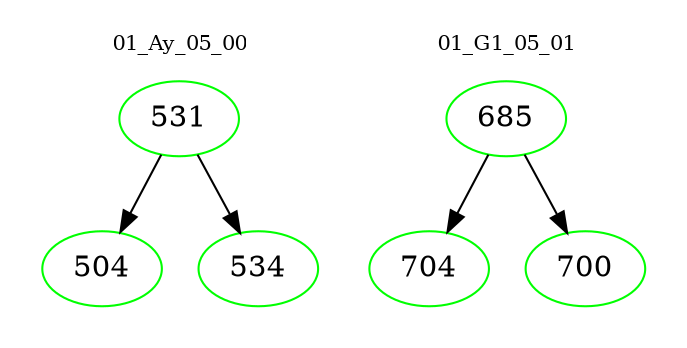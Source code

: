 digraph{
subgraph cluster_0 {
color = white
label = "01_Ay_05_00";
fontsize=10;
T0_531 [label="531", color="green"]
T0_531 -> T0_504 [color="black"]
T0_504 [label="504", color="green"]
T0_531 -> T0_534 [color="black"]
T0_534 [label="534", color="green"]
}
subgraph cluster_1 {
color = white
label = "01_G1_05_01";
fontsize=10;
T1_685 [label="685", color="green"]
T1_685 -> T1_704 [color="black"]
T1_704 [label="704", color="green"]
T1_685 -> T1_700 [color="black"]
T1_700 [label="700", color="green"]
}
}
